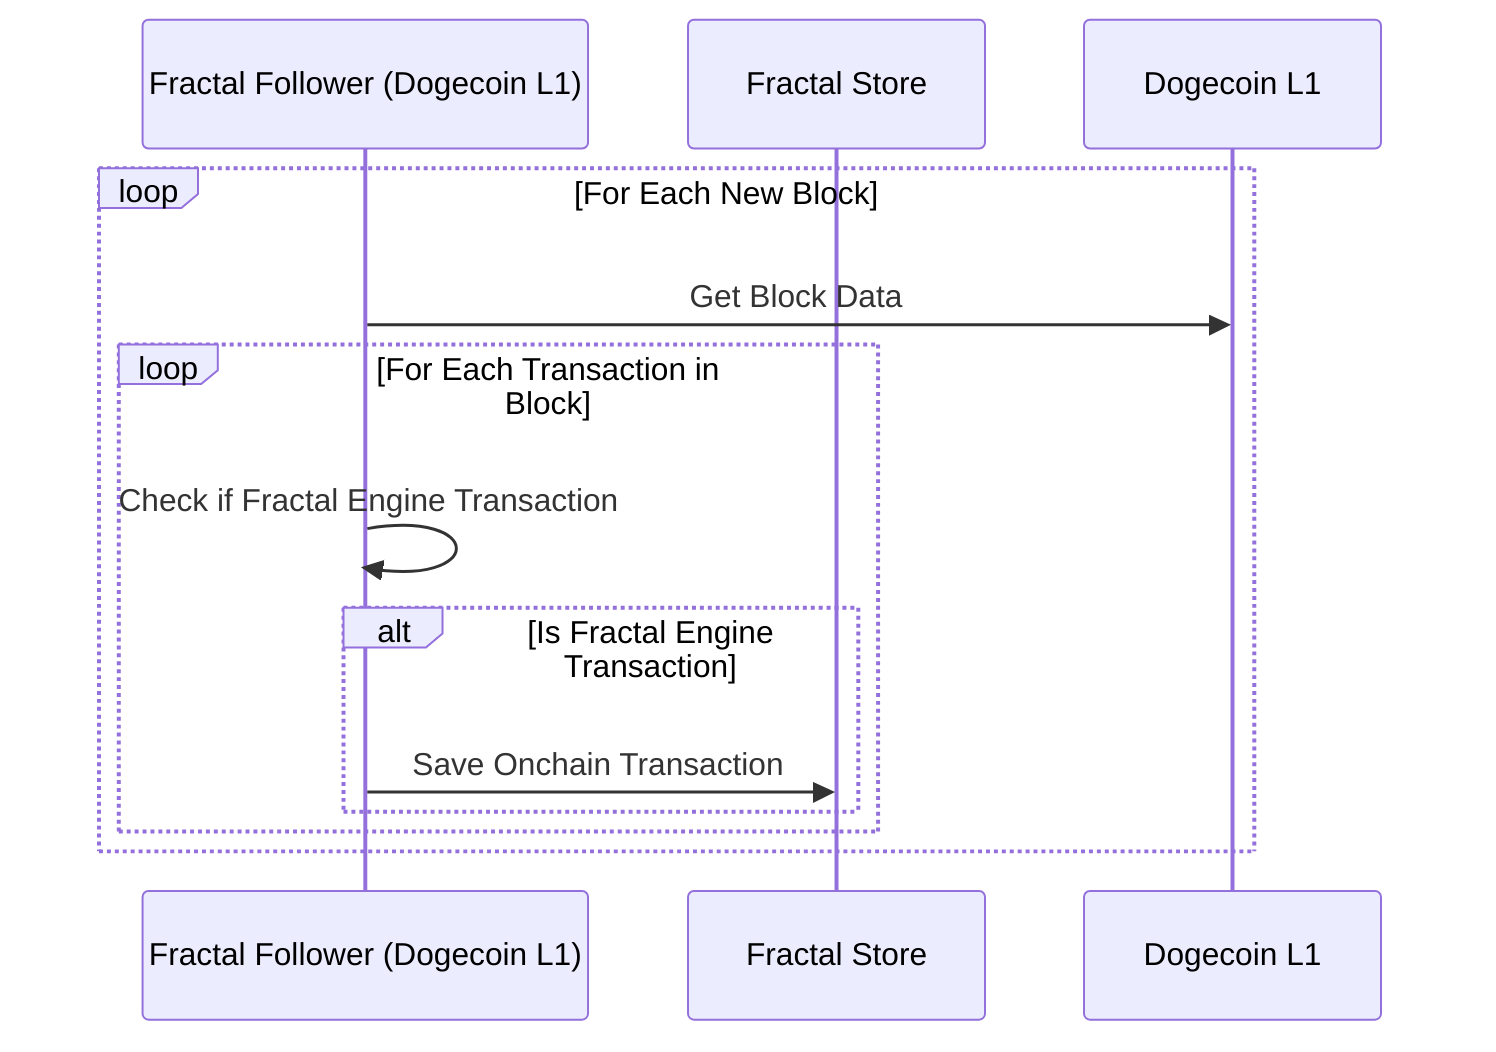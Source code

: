 sequenceDiagram
    participant Follower as Fractal Follower (Dogecoin L1)
    participant Store as Fractal Store
    participant DogecoinL1 as Dogecoin L1

    loop For Each New Block
        Follower->>DogecoinL1: Get Block Data
        loop For Each Transaction in Block
            Follower->>Follower: Check if Fractal Engine Transaction
            alt Is Fractal Engine Transaction
                Follower->>Store: Save Onchain Transaction
            end
        end
    end